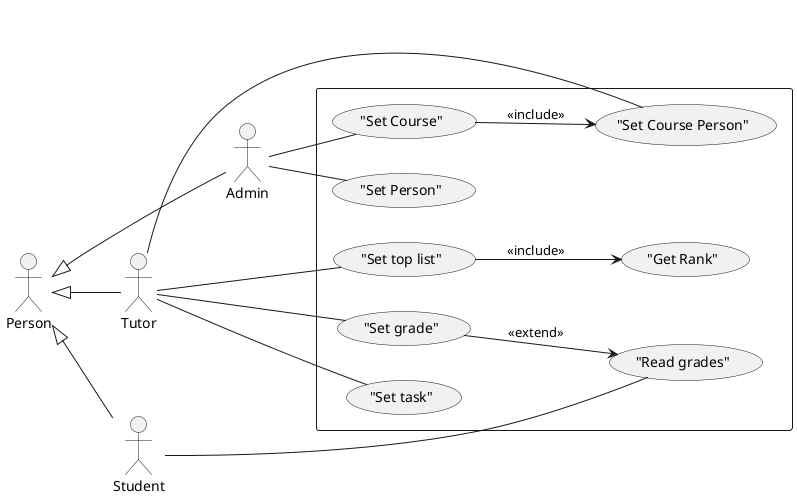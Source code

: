 @startuml precedentDiagram
    left to right direction    
    Person <|-- Tutor   
    Person <|-- Student
    Person <|-- Admin
    rectangle {
        usecase ("Set grade") as SG
        usecase ("Read grades") as RG
        usecase ("Set Course") as SC
        usecase ("Set Course Person") as SCP
        usecase ("Set top list") as SetTL
        usecase ("Get Rank") as GetR
        'usecase ("Read course") as ReadC
        Tutor -- ("Set task")
        Tutor -- SG
        Tutor - SCP
        Tutor --- SetTL
        Student -- RG
        Admin -- ("Set Person")
        Admin -- SC
    }
    SG --> RG : << extend >>
    SC --> SCP : << include >>
    SetTL --> GetR : <<include>>
   'SC -> ReadC : << extend >>
@enduml